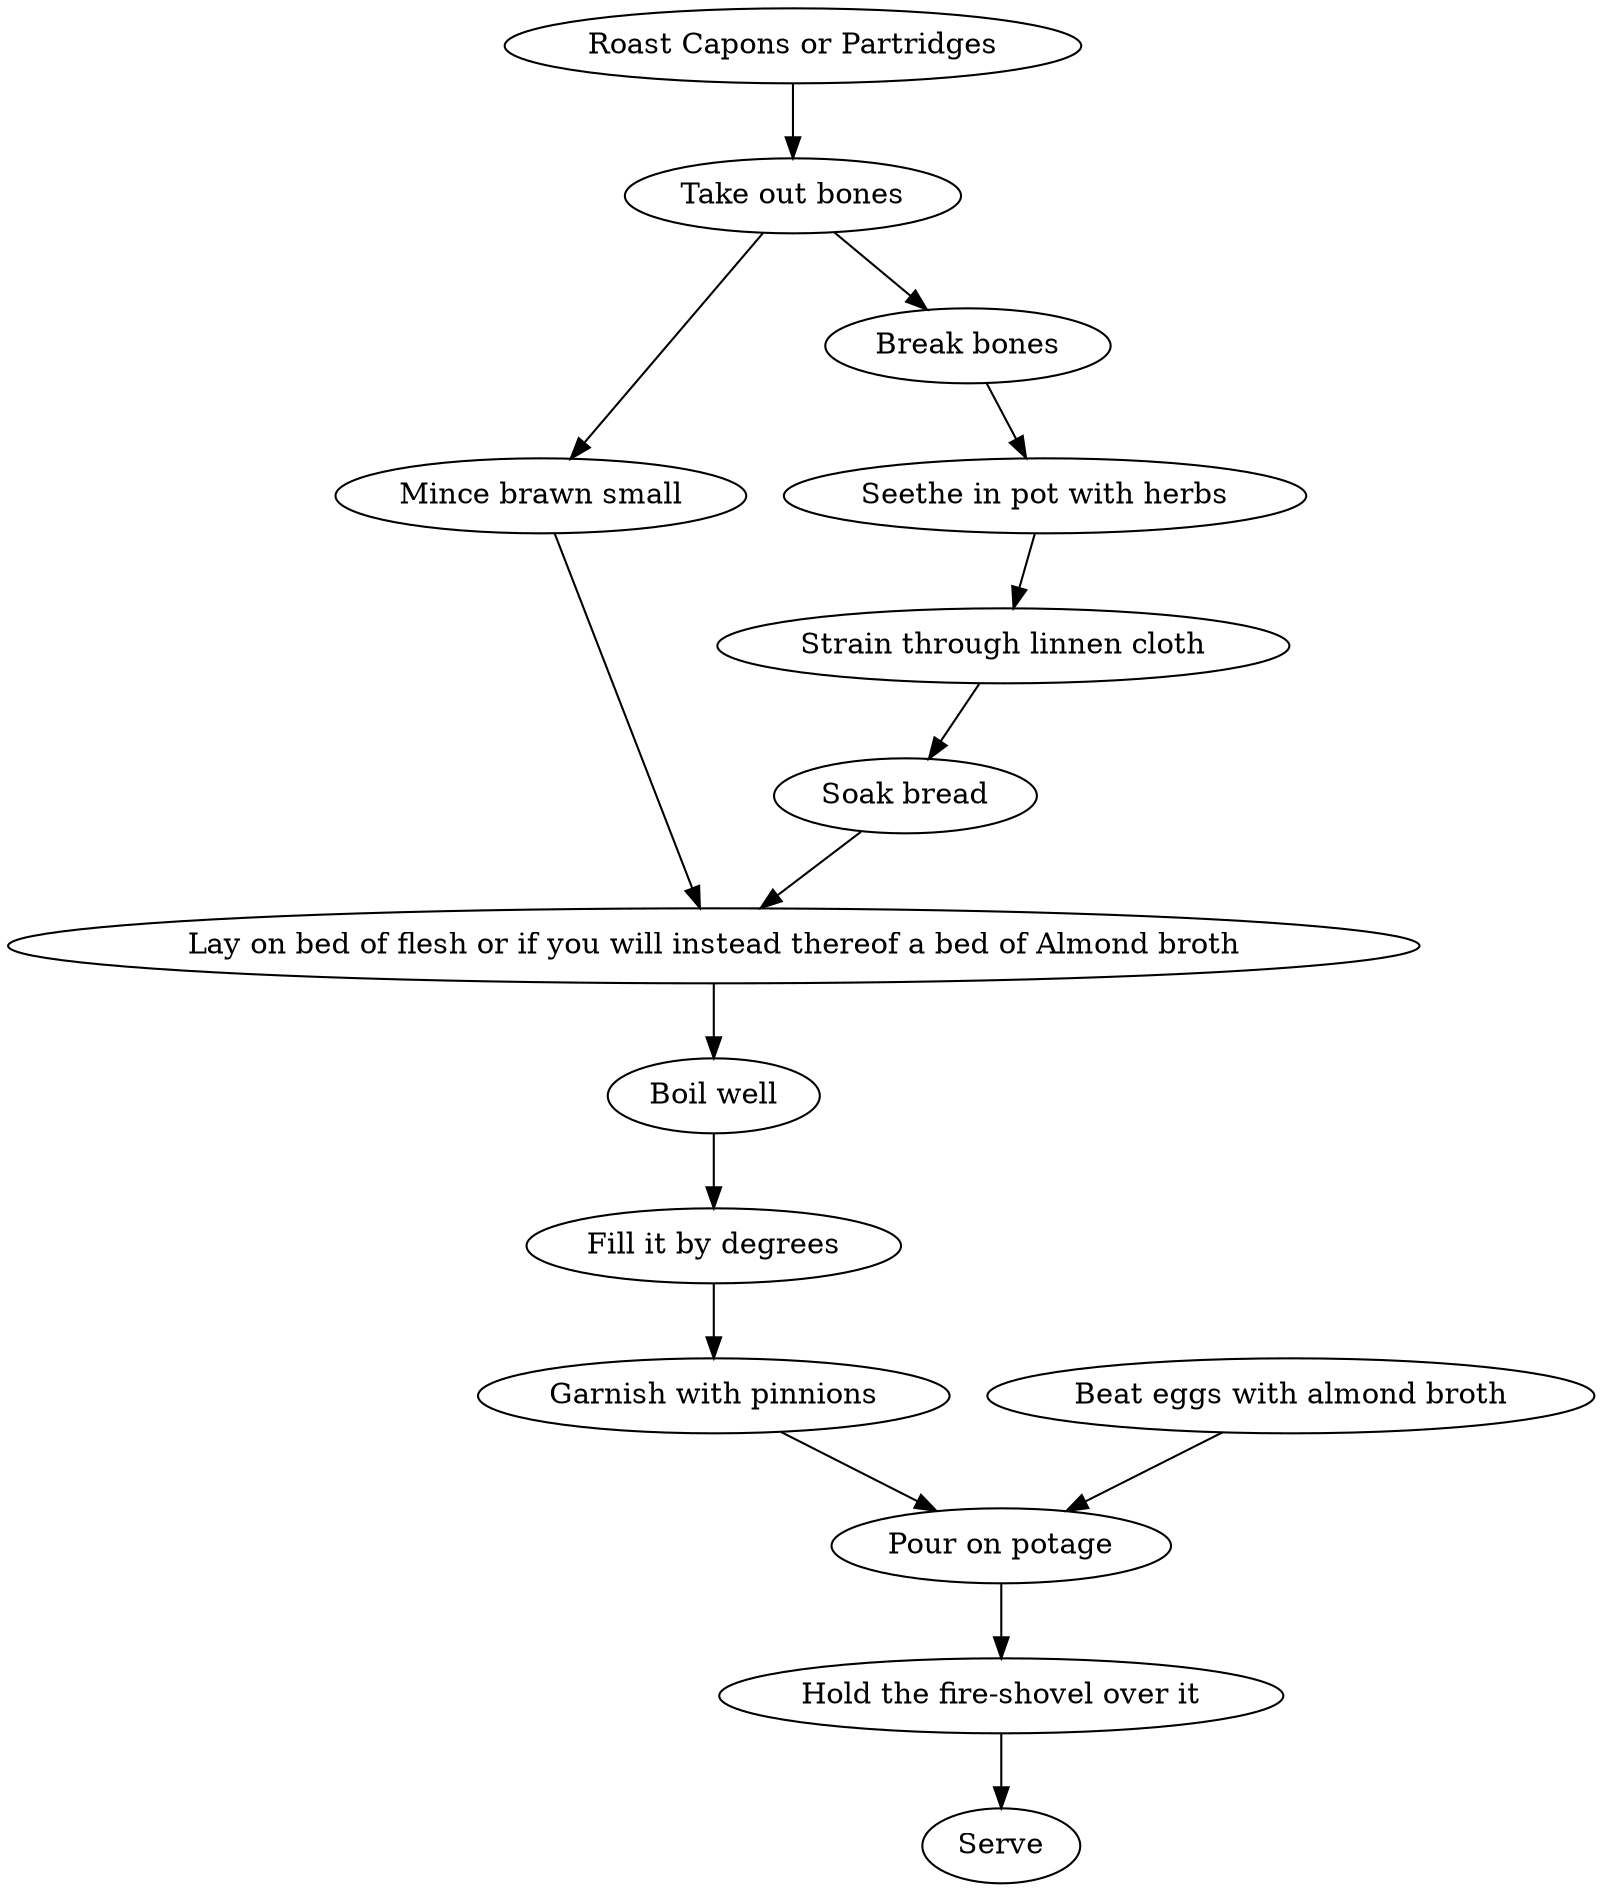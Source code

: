 digraph {
    0 [label="Roast Capons or Partridges"];
    1 [label="Take out bones"];
    2 [label="Mince brawn small"];
    3 [label="Break bones"];
    4 [label="Seethe in pot with herbs"];
    5 [label="Strain through linnen cloth"];
    6 [label="Soak bread"];
    7 [label="Lay on bed of flesh or if you will instead thereof a bed of Almond broth"];
    8 [label="Boil well"];
    9 [label="Fill it by degrees"];
    10 [label="Garnish with pinnions"];
    11 [label="Beat eggs with almond broth"];
    12 [label="Pour on potage"];
    13 [label="Hold the fire-shovel over it"];
    14 [label="Serve"];
    0 -> 1;
    1 -> 2;
    1 -> 3;
    2 -> 7;
    3 -> 4;
    4 -> 5;
    5 -> 6;
    6 -> 7;
    7 -> 8;
    8 -> 9;
    9 -> 10;
    10 -> 12;
    11 -> 12;
    12 -> 13;
    13 -> 14;
}